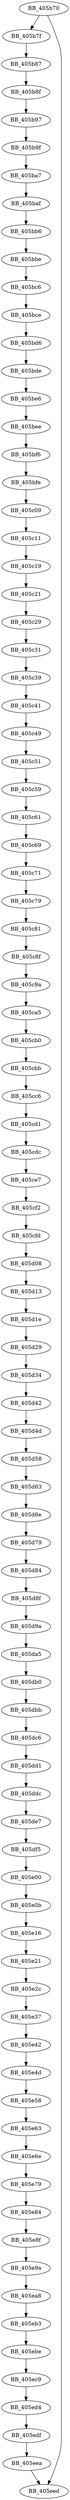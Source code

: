 DiGraph ___free_lc_time{
BB_405b70->BB_405b7f
BB_405b70->BB_405eed
BB_405b7f->BB_405b87
BB_405b87->BB_405b8f
BB_405b8f->BB_405b97
BB_405b97->BB_405b9f
BB_405b9f->BB_405ba7
BB_405ba7->BB_405baf
BB_405baf->BB_405bb6
BB_405bb6->BB_405bbe
BB_405bbe->BB_405bc6
BB_405bc6->BB_405bce
BB_405bce->BB_405bd6
BB_405bd6->BB_405bde
BB_405bde->BB_405be6
BB_405be6->BB_405bee
BB_405bee->BB_405bf6
BB_405bf6->BB_405bfe
BB_405bfe->BB_405c09
BB_405c09->BB_405c11
BB_405c11->BB_405c19
BB_405c19->BB_405c21
BB_405c21->BB_405c29
BB_405c29->BB_405c31
BB_405c31->BB_405c39
BB_405c39->BB_405c41
BB_405c41->BB_405c49
BB_405c49->BB_405c51
BB_405c51->BB_405c59
BB_405c59->BB_405c61
BB_405c61->BB_405c69
BB_405c69->BB_405c71
BB_405c71->BB_405c79
BB_405c79->BB_405c81
BB_405c81->BB_405c8f
BB_405c8f->BB_405c9a
BB_405c9a->BB_405ca5
BB_405ca5->BB_405cb0
BB_405cb0->BB_405cbb
BB_405cbb->BB_405cc6
BB_405cc6->BB_405cd1
BB_405cd1->BB_405cdc
BB_405cdc->BB_405ce7
BB_405ce7->BB_405cf2
BB_405cf2->BB_405cfd
BB_405cfd->BB_405d08
BB_405d08->BB_405d13
BB_405d13->BB_405d1e
BB_405d1e->BB_405d29
BB_405d29->BB_405d34
BB_405d34->BB_405d42
BB_405d42->BB_405d4d
BB_405d4d->BB_405d58
BB_405d58->BB_405d63
BB_405d63->BB_405d6e
BB_405d6e->BB_405d79
BB_405d79->BB_405d84
BB_405d84->BB_405d8f
BB_405d8f->BB_405d9a
BB_405d9a->BB_405da5
BB_405da5->BB_405db0
BB_405db0->BB_405dbb
BB_405dbb->BB_405dc6
BB_405dc6->BB_405dd1
BB_405dd1->BB_405ddc
BB_405ddc->BB_405de7
BB_405de7->BB_405df5
BB_405df5->BB_405e00
BB_405e00->BB_405e0b
BB_405e0b->BB_405e16
BB_405e16->BB_405e21
BB_405e21->BB_405e2c
BB_405e2c->BB_405e37
BB_405e37->BB_405e42
BB_405e42->BB_405e4d
BB_405e4d->BB_405e58
BB_405e58->BB_405e63
BB_405e63->BB_405e6e
BB_405e6e->BB_405e79
BB_405e79->BB_405e84
BB_405e84->BB_405e8f
BB_405e8f->BB_405e9a
BB_405e9a->BB_405ea8
BB_405ea8->BB_405eb3
BB_405eb3->BB_405ebe
BB_405ebe->BB_405ec9
BB_405ec9->BB_405ed4
BB_405ed4->BB_405edf
BB_405edf->BB_405eea
BB_405eea->BB_405eed
}
